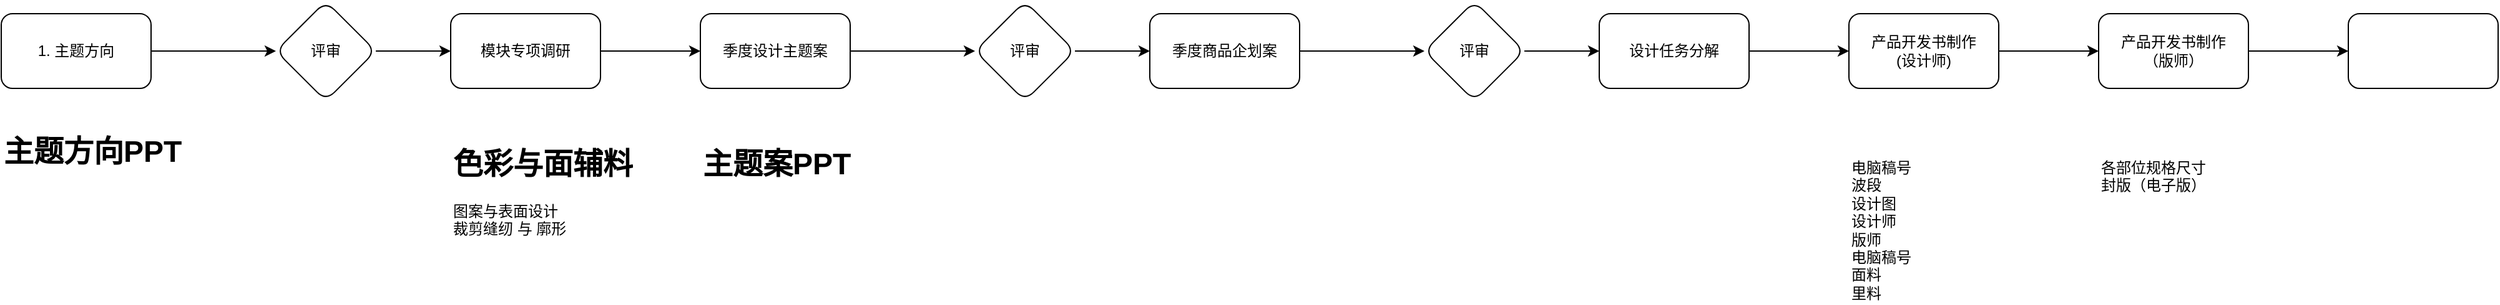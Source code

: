 <mxfile version="24.4.7" type="github">
  <diagram name="Page-1" id="P6lZONbTwtVIr-QWxDoZ">
    <mxGraphModel dx="949" dy="590" grid="1" gridSize="10" guides="1" tooltips="1" connect="1" arrows="1" fold="1" page="1" pageScale="1" pageWidth="827" pageHeight="1169" math="0" shadow="0">
      <root>
        <mxCell id="0" />
        <mxCell id="1" parent="0" />
        <mxCell id="0fKu2p7Az--onbJ0HvI6-4" value="" style="edgeStyle=orthogonalEdgeStyle;rounded=0;orthogonalLoop=1;jettySize=auto;html=1;" edge="1" parent="1" source="0fKu2p7Az--onbJ0HvI6-1" target="0fKu2p7Az--onbJ0HvI6-3">
          <mxGeometry relative="1" as="geometry" />
        </mxCell>
        <mxCell id="0fKu2p7Az--onbJ0HvI6-1" value="1. 主题方向" style="rounded=1;whiteSpace=wrap;html=1;" vertex="1" parent="1">
          <mxGeometry x="40" y="90" width="120" height="60" as="geometry" />
        </mxCell>
        <mxCell id="0fKu2p7Az--onbJ0HvI6-6" value="" style="edgeStyle=orthogonalEdgeStyle;rounded=0;orthogonalLoop=1;jettySize=auto;html=1;" edge="1" parent="1" source="0fKu2p7Az--onbJ0HvI6-3" target="0fKu2p7Az--onbJ0HvI6-5">
          <mxGeometry relative="1" as="geometry" />
        </mxCell>
        <mxCell id="0fKu2p7Az--onbJ0HvI6-3" value="评审" style="rhombus;whiteSpace=wrap;html=1;rounded=1;" vertex="1" parent="1">
          <mxGeometry x="260" y="80" width="80" height="80" as="geometry" />
        </mxCell>
        <mxCell id="0fKu2p7Az--onbJ0HvI6-8" value="" style="edgeStyle=orthogonalEdgeStyle;rounded=0;orthogonalLoop=1;jettySize=auto;html=1;" edge="1" parent="1" source="0fKu2p7Az--onbJ0HvI6-5" target="0fKu2p7Az--onbJ0HvI6-7">
          <mxGeometry relative="1" as="geometry" />
        </mxCell>
        <mxCell id="0fKu2p7Az--onbJ0HvI6-5" value="模块专项调研" style="whiteSpace=wrap;html=1;rounded=1;" vertex="1" parent="1">
          <mxGeometry x="400" y="90" width="120" height="60" as="geometry" />
        </mxCell>
        <mxCell id="0fKu2p7Az--onbJ0HvI6-10" value="" style="edgeStyle=orthogonalEdgeStyle;rounded=0;orthogonalLoop=1;jettySize=auto;html=1;" edge="1" parent="1" source="0fKu2p7Az--onbJ0HvI6-7" target="0fKu2p7Az--onbJ0HvI6-9">
          <mxGeometry relative="1" as="geometry" />
        </mxCell>
        <mxCell id="0fKu2p7Az--onbJ0HvI6-7" value="季度设计主题案" style="whiteSpace=wrap;html=1;rounded=1;" vertex="1" parent="1">
          <mxGeometry x="600" y="90" width="120" height="60" as="geometry" />
        </mxCell>
        <mxCell id="0fKu2p7Az--onbJ0HvI6-15" value="" style="edgeStyle=orthogonalEdgeStyle;rounded=0;orthogonalLoop=1;jettySize=auto;html=1;" edge="1" parent="1" source="0fKu2p7Az--onbJ0HvI6-9" target="0fKu2p7Az--onbJ0HvI6-14">
          <mxGeometry relative="1" as="geometry" />
        </mxCell>
        <mxCell id="0fKu2p7Az--onbJ0HvI6-9" value="评审" style="rhombus;whiteSpace=wrap;html=1;rounded=1;" vertex="1" parent="1">
          <mxGeometry x="820" y="80" width="80" height="80" as="geometry" />
        </mxCell>
        <mxCell id="0fKu2p7Az--onbJ0HvI6-11" value="&lt;h1 style=&quot;margin-top: 0px;&quot;&gt;主题方向PPT&lt;/h1&gt;" style="text;html=1;whiteSpace=wrap;overflow=hidden;rounded=0;" vertex="1" parent="1">
          <mxGeometry x="40" y="180" width="180" height="120" as="geometry" />
        </mxCell>
        <mxCell id="0fKu2p7Az--onbJ0HvI6-12" value="&lt;h1 style=&quot;margin-top: 0px;&quot;&gt;主题案PPT&lt;/h1&gt;" style="text;html=1;whiteSpace=wrap;overflow=hidden;rounded=0;" vertex="1" parent="1">
          <mxGeometry x="600" y="190" width="180" height="120" as="geometry" />
        </mxCell>
        <mxCell id="0fKu2p7Az--onbJ0HvI6-13" value="&lt;h1 style=&quot;margin-top: 0px;&quot;&gt;色彩与面辅料&lt;/h1&gt;&lt;div&gt;图案与表面设计&lt;/div&gt;&lt;div&gt;裁剪缝纫 与 廓形&lt;/div&gt;" style="text;html=1;whiteSpace=wrap;overflow=hidden;rounded=0;align=left;" vertex="1" parent="1">
          <mxGeometry x="400" y="190" width="180" height="120" as="geometry" />
        </mxCell>
        <mxCell id="0fKu2p7Az--onbJ0HvI6-17" value="" style="edgeStyle=orthogonalEdgeStyle;rounded=0;orthogonalLoop=1;jettySize=auto;html=1;" edge="1" parent="1" source="0fKu2p7Az--onbJ0HvI6-14" target="0fKu2p7Az--onbJ0HvI6-16">
          <mxGeometry relative="1" as="geometry" />
        </mxCell>
        <mxCell id="0fKu2p7Az--onbJ0HvI6-14" value="季度商品企划案" style="whiteSpace=wrap;html=1;rounded=1;" vertex="1" parent="1">
          <mxGeometry x="960" y="90" width="120" height="60" as="geometry" />
        </mxCell>
        <mxCell id="0fKu2p7Az--onbJ0HvI6-19" value="" style="edgeStyle=orthogonalEdgeStyle;rounded=0;orthogonalLoop=1;jettySize=auto;html=1;" edge="1" parent="1" source="0fKu2p7Az--onbJ0HvI6-16" target="0fKu2p7Az--onbJ0HvI6-18">
          <mxGeometry relative="1" as="geometry" />
        </mxCell>
        <mxCell id="0fKu2p7Az--onbJ0HvI6-16" value="评审" style="rhombus;whiteSpace=wrap;html=1;rounded=1;" vertex="1" parent="1">
          <mxGeometry x="1180" y="80" width="80" height="80" as="geometry" />
        </mxCell>
        <mxCell id="0fKu2p7Az--onbJ0HvI6-21" value="" style="edgeStyle=orthogonalEdgeStyle;rounded=0;orthogonalLoop=1;jettySize=auto;html=1;" edge="1" parent="1" source="0fKu2p7Az--onbJ0HvI6-18" target="0fKu2p7Az--onbJ0HvI6-20">
          <mxGeometry relative="1" as="geometry" />
        </mxCell>
        <mxCell id="0fKu2p7Az--onbJ0HvI6-18" value="设计任务分解" style="whiteSpace=wrap;html=1;rounded=1;" vertex="1" parent="1">
          <mxGeometry x="1320" y="90" width="120" height="60" as="geometry" />
        </mxCell>
        <mxCell id="0fKu2p7Az--onbJ0HvI6-23" value="" style="edgeStyle=orthogonalEdgeStyle;rounded=0;orthogonalLoop=1;jettySize=auto;html=1;" edge="1" parent="1" source="0fKu2p7Az--onbJ0HvI6-20" target="0fKu2p7Az--onbJ0HvI6-22">
          <mxGeometry relative="1" as="geometry" />
        </mxCell>
        <mxCell id="0fKu2p7Az--onbJ0HvI6-20" value="产品开发书制作&lt;div&gt;(设计师)&lt;/div&gt;" style="whiteSpace=wrap;html=1;rounded=1;" vertex="1" parent="1">
          <mxGeometry x="1520" y="90" width="120" height="60" as="geometry" />
        </mxCell>
        <mxCell id="0fKu2p7Az--onbJ0HvI6-28" value="" style="edgeStyle=orthogonalEdgeStyle;rounded=0;orthogonalLoop=1;jettySize=auto;html=1;" edge="1" parent="1" source="0fKu2p7Az--onbJ0HvI6-22" target="0fKu2p7Az--onbJ0HvI6-27">
          <mxGeometry relative="1" as="geometry" />
        </mxCell>
        <mxCell id="0fKu2p7Az--onbJ0HvI6-22" value="产品开发书制作&lt;div&gt;（版师）&lt;/div&gt;" style="whiteSpace=wrap;html=1;rounded=1;" vertex="1" parent="1">
          <mxGeometry x="1720" y="90" width="120" height="60" as="geometry" />
        </mxCell>
        <mxCell id="0fKu2p7Az--onbJ0HvI6-25" value="电脑稿号&lt;div&gt;波段&lt;/div&gt;&lt;div&gt;设计图&lt;/div&gt;&lt;div&gt;设计师&lt;/div&gt;&lt;div&gt;版师&lt;/div&gt;&lt;div&gt;电脑稿号&lt;/div&gt;&lt;div&gt;面料&lt;/div&gt;&lt;div&gt;里料&lt;/div&gt;" style="text;html=1;whiteSpace=wrap;overflow=hidden;rounded=0;" vertex="1" parent="1">
          <mxGeometry x="1520" y="200" width="120" height="120" as="geometry" />
        </mxCell>
        <mxCell id="0fKu2p7Az--onbJ0HvI6-26" value="各部位规格尺寸&lt;div&gt;封版（电子版）&lt;/div&gt;&lt;div&gt;&lt;br&gt;&lt;/div&gt;" style="text;html=1;whiteSpace=wrap;overflow=hidden;rounded=0;" vertex="1" parent="1">
          <mxGeometry x="1720" y="200" width="120" height="120" as="geometry" />
        </mxCell>
        <mxCell id="0fKu2p7Az--onbJ0HvI6-27" value="" style="whiteSpace=wrap;html=1;rounded=1;" vertex="1" parent="1">
          <mxGeometry x="1920" y="90" width="120" height="60" as="geometry" />
        </mxCell>
      </root>
    </mxGraphModel>
  </diagram>
</mxfile>
